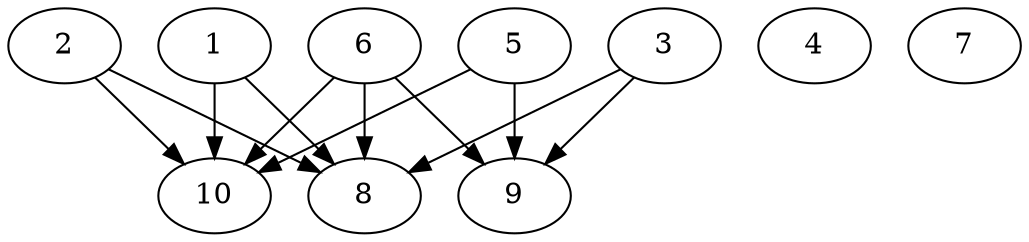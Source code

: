 // DAG automatically generated by daggen at Thu Oct  3 13:58:05 2019
// ./daggen --dot -n 10 --ccr 0.3 --fat 0.9 --regular 0.9 --density 0.5 --mindata 5242880 --maxdata 52428800 
digraph G {
  1 [size="89531733", alpha="0.15", expect_size="26859520"] 
  1 -> 8 [size ="26859520"]
  1 -> 10 [size ="26859520"]
  2 [size="45888853", alpha="0.19", expect_size="13766656"] 
  2 -> 8 [size ="13766656"]
  2 -> 10 [size ="13766656"]
  3 [size="27764053", alpha="0.06", expect_size="8329216"] 
  3 -> 8 [size ="8329216"]
  3 -> 9 [size ="8329216"]
  4 [size="33669120", alpha="0.17", expect_size="10100736"] 
  5 [size="93938347", alpha="0.09", expect_size="28181504"] 
  5 -> 9 [size ="28181504"]
  5 -> 10 [size ="28181504"]
  6 [size="59948373", alpha="0.14", expect_size="17984512"] 
  6 -> 8 [size ="17984512"]
  6 -> 9 [size ="17984512"]
  6 -> 10 [size ="17984512"]
  7 [size="163191467", alpha="0.01", expect_size="48957440"] 
  8 [size="147531093", alpha="0.13", expect_size="44259328"] 
  9 [size="71458133", alpha="0.19", expect_size="21437440"] 
  10 [size="158784853", alpha="0.16", expect_size="47635456"] 
}
